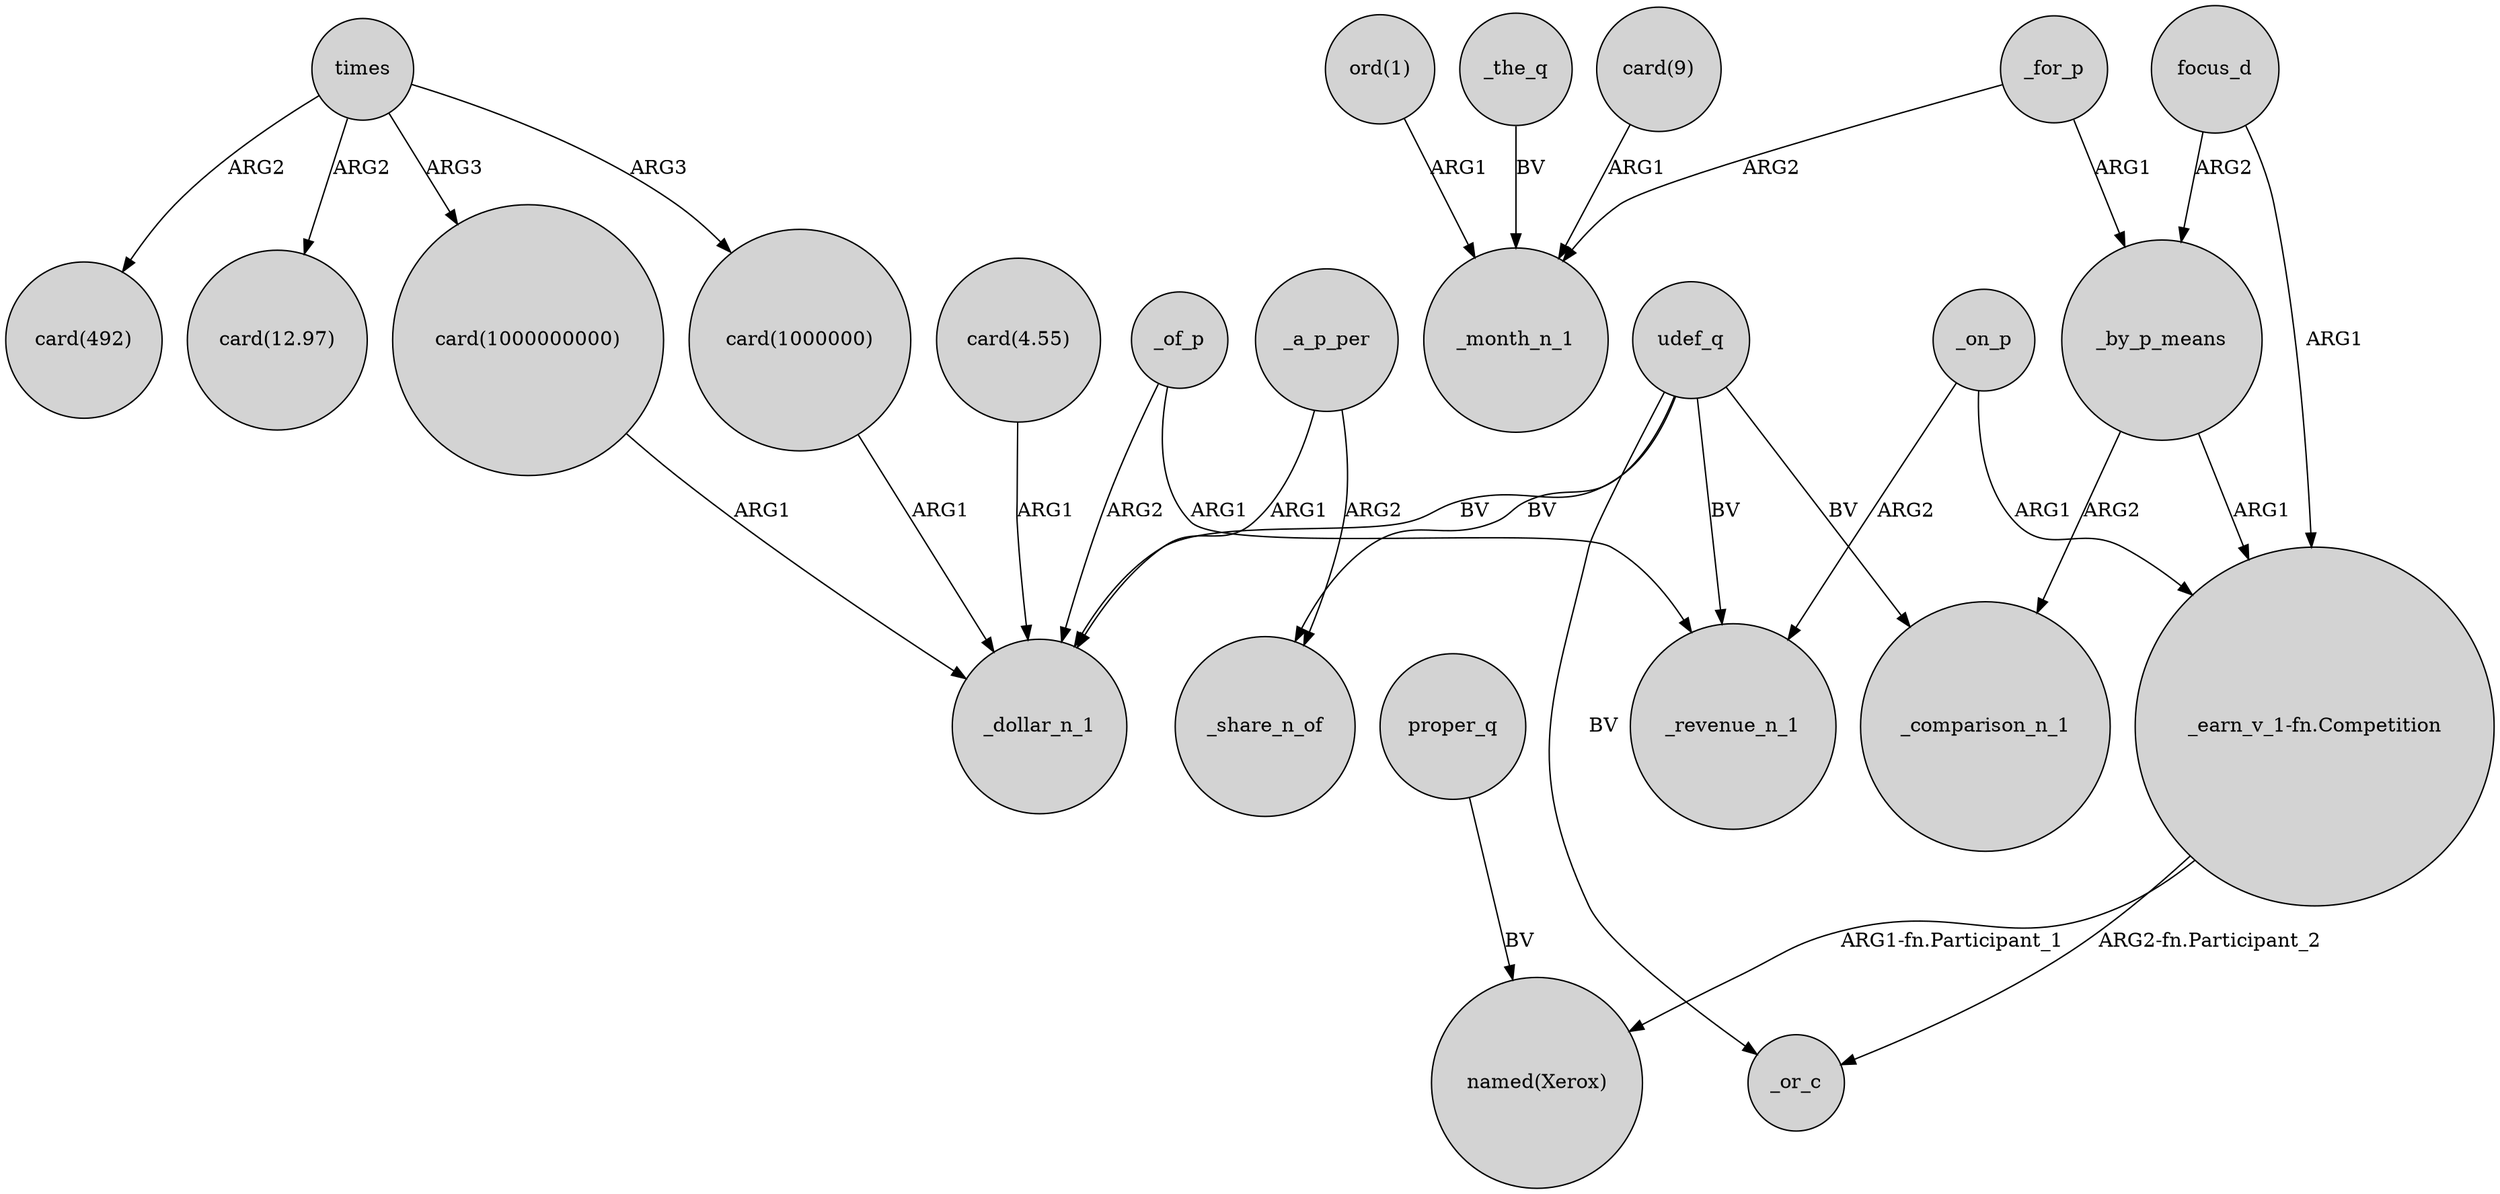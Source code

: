 digraph {
	node [shape=circle style=filled]
	"card(1000000000)" -> _dollar_n_1 [label=ARG1]
	_by_p_means -> "_earn_v_1-fn.Competition" [label=ARG1]
	"ord(1)" -> _month_n_1 [label=ARG1]
	_the_q -> _month_n_1 [label=BV]
	_on_p -> "_earn_v_1-fn.Competition" [label=ARG1]
	proper_q -> "named(Xerox)" [label=BV]
	times -> "card(1000000)" [label=ARG3]
	_on_p -> _revenue_n_1 [label=ARG2]
	_of_p -> _revenue_n_1 [label=ARG1]
	times -> "card(1000000000)" [label=ARG3]
	udef_q -> _revenue_n_1 [label=BV]
	udef_q -> _or_c [label=BV]
	_a_p_per -> _share_n_of [label=ARG2]
	"card(4.55)" -> _dollar_n_1 [label=ARG1]
	udef_q -> _share_n_of [label=BV]
	udef_q -> _dollar_n_1 [label=BV]
	"_earn_v_1-fn.Competition" -> _or_c [label="ARG2-fn.Participant_2"]
	"card(1000000)" -> _dollar_n_1 [label=ARG1]
	udef_q -> _comparison_n_1 [label=BV]
	focus_d -> "_earn_v_1-fn.Competition" [label=ARG1]
	_a_p_per -> _dollar_n_1 [label=ARG1]
	_by_p_means -> _comparison_n_1 [label=ARG2]
	times -> "card(492)" [label=ARG2]
	focus_d -> _by_p_means [label=ARG2]
	"card(9)" -> _month_n_1 [label=ARG1]
	_for_p -> _by_p_means [label=ARG1]
	_of_p -> _dollar_n_1 [label=ARG2]
	times -> "card(12.97)" [label=ARG2]
	_for_p -> _month_n_1 [label=ARG2]
	"_earn_v_1-fn.Competition" -> "named(Xerox)" [label="ARG1-fn.Participant_1"]
}
